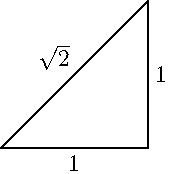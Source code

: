 size(3cm,0);
pair A=0, B=(1,0), C=(1,1);

draw("$1$",A--B);
draw("$1$",B--C);
draw("$\sqrt{2}$",C--A);
